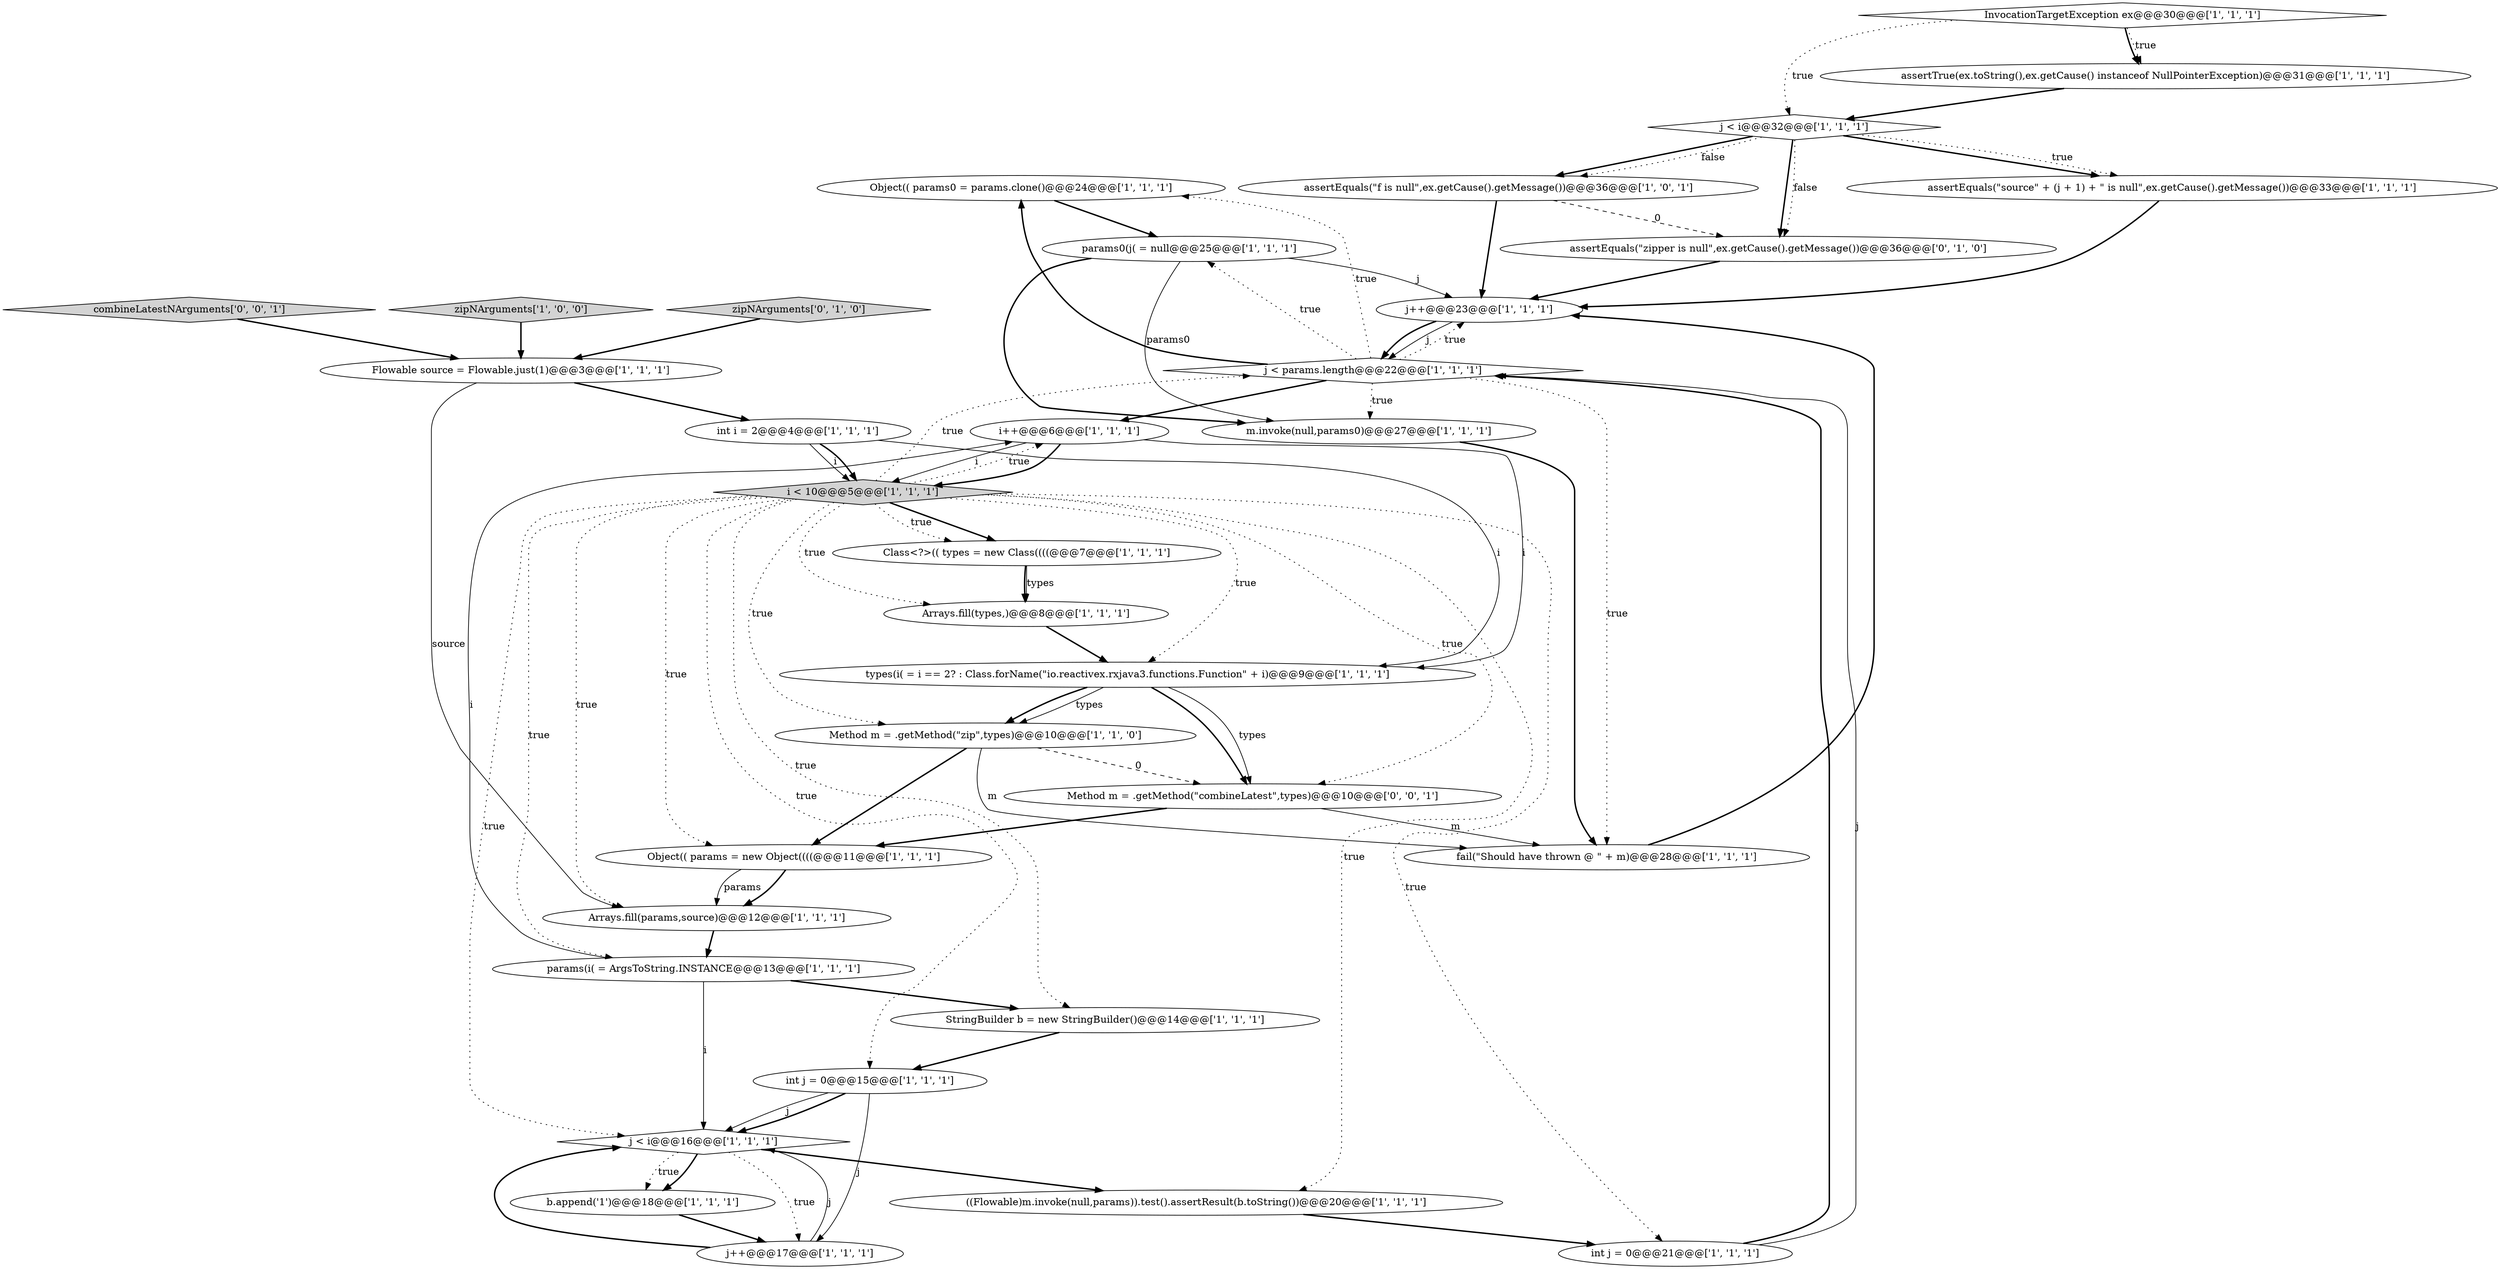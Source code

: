 digraph {
13 [style = filled, label = "Object(( params0 = params.clone()@@@24@@@['1', '1', '1']", fillcolor = white, shape = ellipse image = "AAA0AAABBB1BBB"];
19 [style = filled, label = "Object(( params = new Object((((@@@11@@@['1', '1', '1']", fillcolor = white, shape = ellipse image = "AAA0AAABBB1BBB"];
31 [style = filled, label = "assertEquals(\"zipper is null\",ex.getCause().getMessage())@@@36@@@['0', '1', '0']", fillcolor = white, shape = ellipse image = "AAA1AAABBB2BBB"];
18 [style = filled, label = "j < params.length@@@22@@@['1', '1', '1']", fillcolor = white, shape = diamond image = "AAA0AAABBB1BBB"];
28 [style = filled, label = "j++@@@17@@@['1', '1', '1']", fillcolor = white, shape = ellipse image = "AAA0AAABBB1BBB"];
32 [style = filled, label = "combineLatestNArguments['0', '0', '1']", fillcolor = lightgray, shape = diamond image = "AAA0AAABBB3BBB"];
22 [style = filled, label = "Flowable source = Flowable.just(1)@@@3@@@['1', '1', '1']", fillcolor = white, shape = ellipse image = "AAA0AAABBB1BBB"];
4 [style = filled, label = "j < i@@@16@@@['1', '1', '1']", fillcolor = white, shape = diamond image = "AAA0AAABBB1BBB"];
26 [style = filled, label = "((Flowable)m.invoke(null,params)).test().assertResult(b.toString())@@@20@@@['1', '1', '1']", fillcolor = white, shape = ellipse image = "AAA0AAABBB1BBB"];
17 [style = filled, label = "int i = 2@@@4@@@['1', '1', '1']", fillcolor = white, shape = ellipse image = "AAA0AAABBB1BBB"];
5 [style = filled, label = "i < 10@@@5@@@['1', '1', '1']", fillcolor = lightgray, shape = diamond image = "AAA0AAABBB1BBB"];
15 [style = filled, label = "types(i( = i == 2? : Class.forName(\"io.reactivex.rxjava3.functions.Function\" + i)@@@9@@@['1', '1', '1']", fillcolor = white, shape = ellipse image = "AAA0AAABBB1BBB"];
29 [style = filled, label = "Arrays.fill(params,source)@@@12@@@['1', '1', '1']", fillcolor = white, shape = ellipse image = "AAA0AAABBB1BBB"];
27 [style = filled, label = "assertEquals(\"f is null\",ex.getCause().getMessage())@@@36@@@['1', '0', '1']", fillcolor = white, shape = ellipse image = "AAA0AAABBB1BBB"];
0 [style = filled, label = "j++@@@23@@@['1', '1', '1']", fillcolor = white, shape = ellipse image = "AAA0AAABBB1BBB"];
7 [style = filled, label = "Class<?>(( types = new Class((((@@@7@@@['1', '1', '1']", fillcolor = white, shape = ellipse image = "AAA0AAABBB1BBB"];
1 [style = filled, label = "int j = 0@@@15@@@['1', '1', '1']", fillcolor = white, shape = ellipse image = "AAA0AAABBB1BBB"];
21 [style = filled, label = "InvocationTargetException ex@@@30@@@['1', '1', '1']", fillcolor = white, shape = diamond image = "AAA0AAABBB1BBB"];
14 [style = filled, label = "Arrays.fill(types,)@@@8@@@['1', '1', '1']", fillcolor = white, shape = ellipse image = "AAA0AAABBB1BBB"];
11 [style = filled, label = "j < i@@@32@@@['1', '1', '1']", fillcolor = white, shape = diamond image = "AAA0AAABBB1BBB"];
2 [style = filled, label = "params(i( = ArgsToString.INSTANCE@@@13@@@['1', '1', '1']", fillcolor = white, shape = ellipse image = "AAA0AAABBB1BBB"];
9 [style = filled, label = "i++@@@6@@@['1', '1', '1']", fillcolor = white, shape = ellipse image = "AAA0AAABBB1BBB"];
8 [style = filled, label = "StringBuilder b = new StringBuilder()@@@14@@@['1', '1', '1']", fillcolor = white, shape = ellipse image = "AAA0AAABBB1BBB"];
25 [style = filled, label = "Method m = .getMethod(\"zip\",types)@@@10@@@['1', '1', '0']", fillcolor = white, shape = ellipse image = "AAA0AAABBB1BBB"];
3 [style = filled, label = "int j = 0@@@21@@@['1', '1', '1']", fillcolor = white, shape = ellipse image = "AAA0AAABBB1BBB"];
24 [style = filled, label = "zipNArguments['1', '0', '0']", fillcolor = lightgray, shape = diamond image = "AAA0AAABBB1BBB"];
30 [style = filled, label = "zipNArguments['0', '1', '0']", fillcolor = lightgray, shape = diamond image = "AAA0AAABBB2BBB"];
12 [style = filled, label = "fail(\"Should have thrown @ \" + m)@@@28@@@['1', '1', '1']", fillcolor = white, shape = ellipse image = "AAA0AAABBB1BBB"];
20 [style = filled, label = "b.append('1')@@@18@@@['1', '1', '1']", fillcolor = white, shape = ellipse image = "AAA0AAABBB1BBB"];
10 [style = filled, label = "m.invoke(null,params0)@@@27@@@['1', '1', '1']", fillcolor = white, shape = ellipse image = "AAA0AAABBB1BBB"];
23 [style = filled, label = "assertTrue(ex.toString(),ex.getCause() instanceof NullPointerException)@@@31@@@['1', '1', '1']", fillcolor = white, shape = ellipse image = "AAA0AAABBB1BBB"];
16 [style = filled, label = "assertEquals(\"source\" + (j + 1) + \" is null\",ex.getCause().getMessage())@@@33@@@['1', '1', '1']", fillcolor = white, shape = ellipse image = "AAA0AAABBB1BBB"];
6 [style = filled, label = "params0(j( = null@@@25@@@['1', '1', '1']", fillcolor = white, shape = ellipse image = "AAA0AAABBB1BBB"];
33 [style = filled, label = "Method m = .getMethod(\"combineLatest\",types)@@@10@@@['0', '0', '1']", fillcolor = white, shape = ellipse image = "AAA0AAABBB3BBB"];
5->8 [style = dotted, label="true"];
5->14 [style = dotted, label="true"];
25->33 [style = dashed, label="0"];
5->18 [style = dotted, label="true"];
4->26 [style = bold, label=""];
15->33 [style = bold, label=""];
2->9 [style = solid, label="i"];
11->31 [style = dotted, label="false"];
5->3 [style = dotted, label="true"];
25->19 [style = bold, label=""];
13->6 [style = bold, label=""];
18->13 [style = bold, label=""];
16->0 [style = bold, label=""];
5->4 [style = dotted, label="true"];
11->16 [style = bold, label=""];
17->5 [style = solid, label="i"];
18->13 [style = dotted, label="true"];
11->27 [style = bold, label=""];
19->29 [style = bold, label=""];
1->28 [style = solid, label="j"];
28->4 [style = solid, label="j"];
18->10 [style = dotted, label="true"];
21->11 [style = dotted, label="true"];
27->31 [style = dashed, label="0"];
15->25 [style = bold, label=""];
4->28 [style = dotted, label="true"];
6->0 [style = solid, label="j"];
33->12 [style = solid, label="m"];
12->0 [style = bold, label=""];
5->19 [style = dotted, label="true"];
11->31 [style = bold, label=""];
5->9 [style = dotted, label="true"];
22->17 [style = bold, label=""];
3->18 [style = bold, label=""];
22->29 [style = solid, label="source"];
7->14 [style = bold, label=""];
11->16 [style = dotted, label="true"];
3->18 [style = solid, label="j"];
25->12 [style = solid, label="m"];
5->26 [style = dotted, label="true"];
5->33 [style = dotted, label="true"];
1->4 [style = bold, label=""];
26->3 [style = bold, label=""];
9->5 [style = solid, label="i"];
5->7 [style = bold, label=""];
15->33 [style = solid, label="types"];
17->15 [style = solid, label="i"];
29->2 [style = bold, label=""];
5->15 [style = dotted, label="true"];
21->23 [style = dotted, label="true"];
2->8 [style = bold, label=""];
28->4 [style = bold, label=""];
8->1 [style = bold, label=""];
18->6 [style = dotted, label="true"];
18->9 [style = bold, label=""];
18->0 [style = dotted, label="true"];
32->22 [style = bold, label=""];
14->15 [style = bold, label=""];
9->5 [style = bold, label=""];
7->14 [style = solid, label="types"];
5->2 [style = dotted, label="true"];
1->4 [style = solid, label="j"];
4->20 [style = dotted, label="true"];
9->15 [style = solid, label="i"];
27->0 [style = bold, label=""];
30->22 [style = bold, label=""];
23->11 [style = bold, label=""];
5->7 [style = dotted, label="true"];
4->20 [style = bold, label=""];
18->12 [style = dotted, label="true"];
24->22 [style = bold, label=""];
11->27 [style = dotted, label="false"];
6->10 [style = bold, label=""];
10->12 [style = bold, label=""];
15->25 [style = solid, label="types"];
2->4 [style = solid, label="i"];
19->29 [style = solid, label="params"];
6->10 [style = solid, label="params0"];
20->28 [style = bold, label=""];
33->19 [style = bold, label=""];
5->1 [style = dotted, label="true"];
5->25 [style = dotted, label="true"];
21->23 [style = bold, label=""];
0->18 [style = solid, label="j"];
0->18 [style = bold, label=""];
17->5 [style = bold, label=""];
5->29 [style = dotted, label="true"];
31->0 [style = bold, label=""];
}
